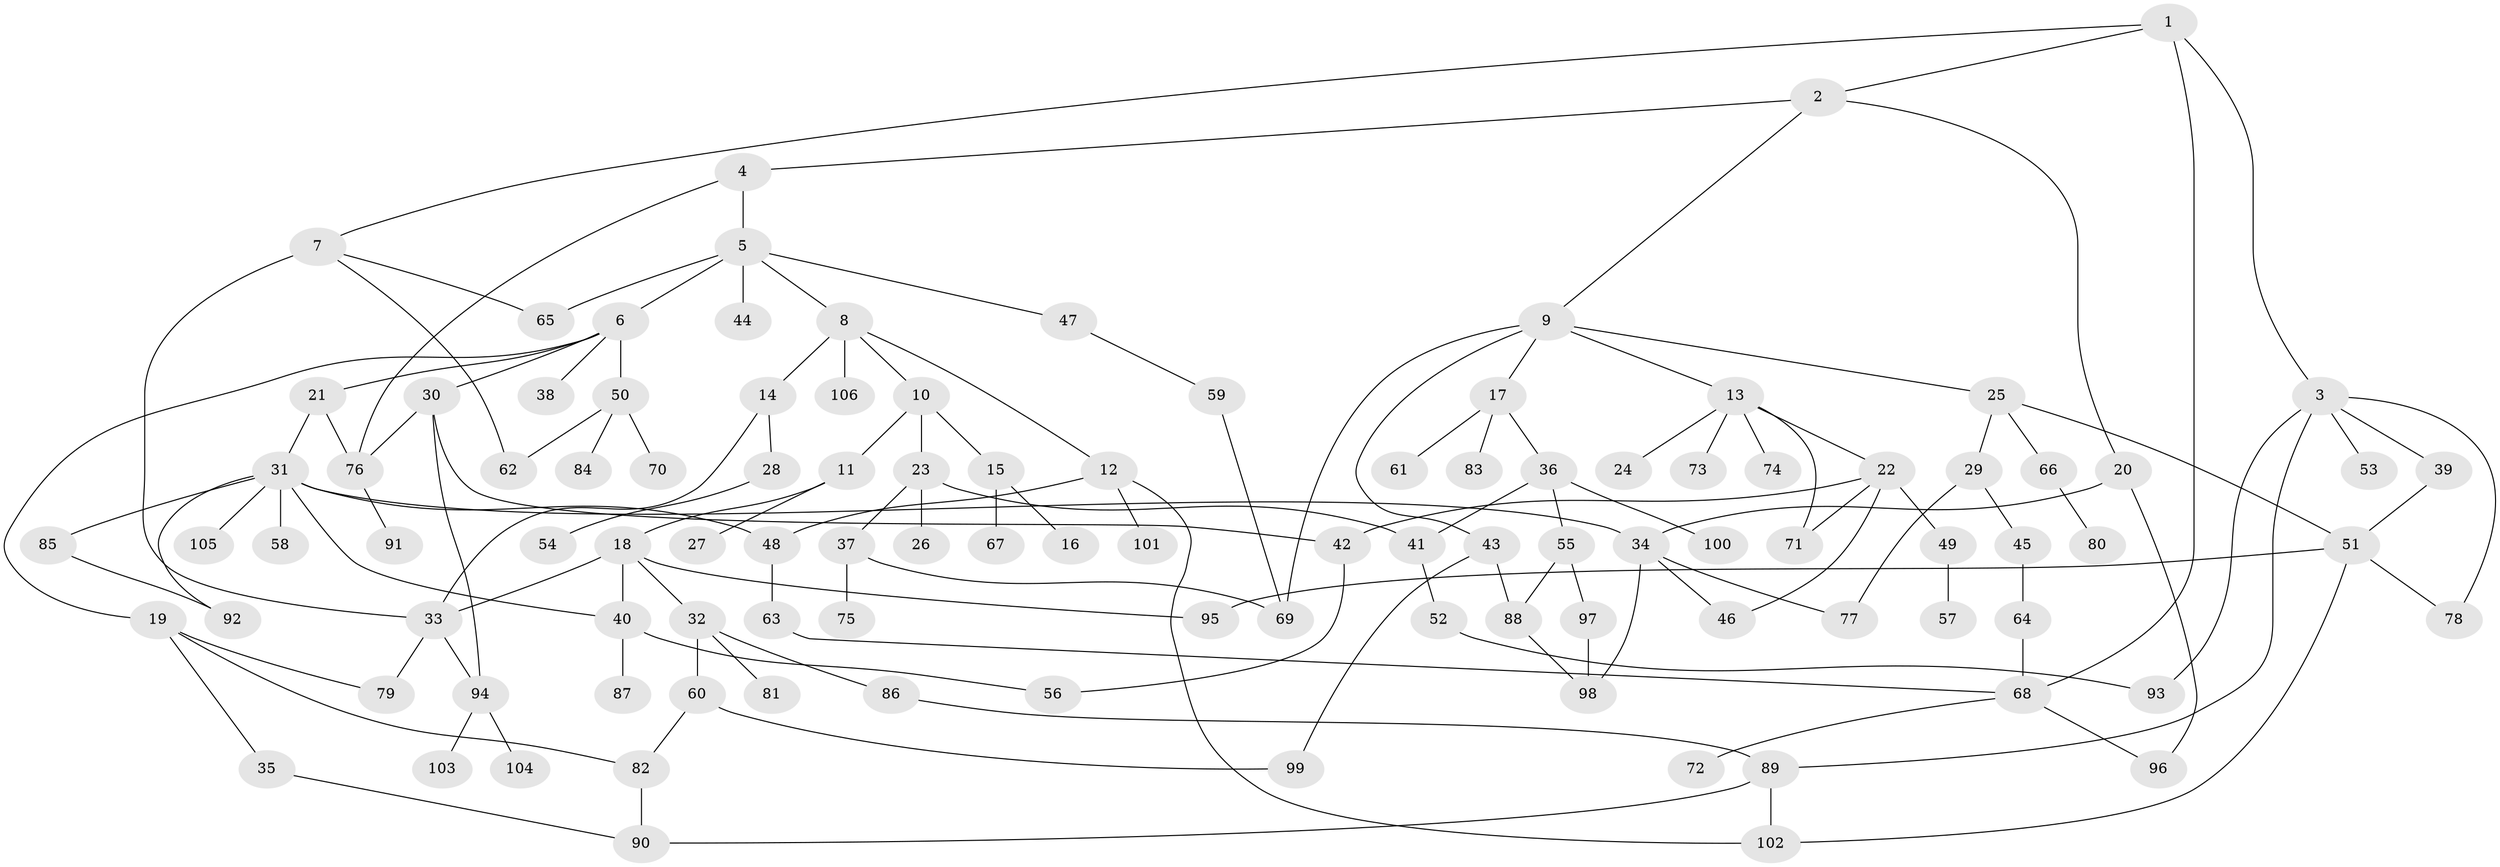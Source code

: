 // Generated by graph-tools (version 1.1) at 2025/41/03/09/25 04:41:35]
// undirected, 106 vertices, 142 edges
graph export_dot {
graph [start="1"]
  node [color=gray90,style=filled];
  1;
  2;
  3;
  4;
  5;
  6;
  7;
  8;
  9;
  10;
  11;
  12;
  13;
  14;
  15;
  16;
  17;
  18;
  19;
  20;
  21;
  22;
  23;
  24;
  25;
  26;
  27;
  28;
  29;
  30;
  31;
  32;
  33;
  34;
  35;
  36;
  37;
  38;
  39;
  40;
  41;
  42;
  43;
  44;
  45;
  46;
  47;
  48;
  49;
  50;
  51;
  52;
  53;
  54;
  55;
  56;
  57;
  58;
  59;
  60;
  61;
  62;
  63;
  64;
  65;
  66;
  67;
  68;
  69;
  70;
  71;
  72;
  73;
  74;
  75;
  76;
  77;
  78;
  79;
  80;
  81;
  82;
  83;
  84;
  85;
  86;
  87;
  88;
  89;
  90;
  91;
  92;
  93;
  94;
  95;
  96;
  97;
  98;
  99;
  100;
  101;
  102;
  103;
  104;
  105;
  106;
  1 -- 2;
  1 -- 3;
  1 -- 7;
  1 -- 68;
  2 -- 4;
  2 -- 9;
  2 -- 20;
  3 -- 39;
  3 -- 53;
  3 -- 78;
  3 -- 89;
  3 -- 93;
  4 -- 5;
  4 -- 76;
  5 -- 6;
  5 -- 8;
  5 -- 44;
  5 -- 47;
  5 -- 65;
  6 -- 19;
  6 -- 21;
  6 -- 30;
  6 -- 38;
  6 -- 50;
  7 -- 33;
  7 -- 62;
  7 -- 65;
  8 -- 10;
  8 -- 12;
  8 -- 14;
  8 -- 106;
  9 -- 13;
  9 -- 17;
  9 -- 25;
  9 -- 43;
  9 -- 69;
  10 -- 11;
  10 -- 15;
  10 -- 23;
  11 -- 18;
  11 -- 27;
  12 -- 48;
  12 -- 101;
  12 -- 102;
  13 -- 22;
  13 -- 24;
  13 -- 71;
  13 -- 73;
  13 -- 74;
  14 -- 28;
  14 -- 33;
  15 -- 16;
  15 -- 67;
  17 -- 36;
  17 -- 61;
  17 -- 83;
  18 -- 32;
  18 -- 95;
  18 -- 40;
  18 -- 33;
  19 -- 35;
  19 -- 79;
  19 -- 82;
  20 -- 34;
  20 -- 96;
  21 -- 31;
  21 -- 76;
  22 -- 49;
  22 -- 71;
  22 -- 42;
  22 -- 46;
  23 -- 26;
  23 -- 37;
  23 -- 41;
  25 -- 29;
  25 -- 51;
  25 -- 66;
  28 -- 54;
  29 -- 45;
  29 -- 77;
  30 -- 42;
  30 -- 76;
  30 -- 94;
  31 -- 40;
  31 -- 58;
  31 -- 85;
  31 -- 92;
  31 -- 105;
  31 -- 48;
  31 -- 34;
  32 -- 60;
  32 -- 81;
  32 -- 86;
  33 -- 94;
  33 -- 79;
  34 -- 46;
  34 -- 77;
  34 -- 98;
  35 -- 90;
  36 -- 41;
  36 -- 55;
  36 -- 100;
  37 -- 69;
  37 -- 75;
  39 -- 51;
  40 -- 56;
  40 -- 87;
  41 -- 52;
  42 -- 56;
  43 -- 88;
  43 -- 99;
  45 -- 64;
  47 -- 59;
  48 -- 63;
  49 -- 57;
  50 -- 70;
  50 -- 84;
  50 -- 62;
  51 -- 78;
  51 -- 95;
  51 -- 102;
  52 -- 93;
  55 -- 97;
  55 -- 88;
  59 -- 69;
  60 -- 82;
  60 -- 99;
  63 -- 68;
  64 -- 68;
  66 -- 80;
  68 -- 72;
  68 -- 96;
  76 -- 91;
  82 -- 90;
  85 -- 92;
  86 -- 89;
  88 -- 98;
  89 -- 102;
  89 -- 90;
  94 -- 103;
  94 -- 104;
  97 -- 98;
}
